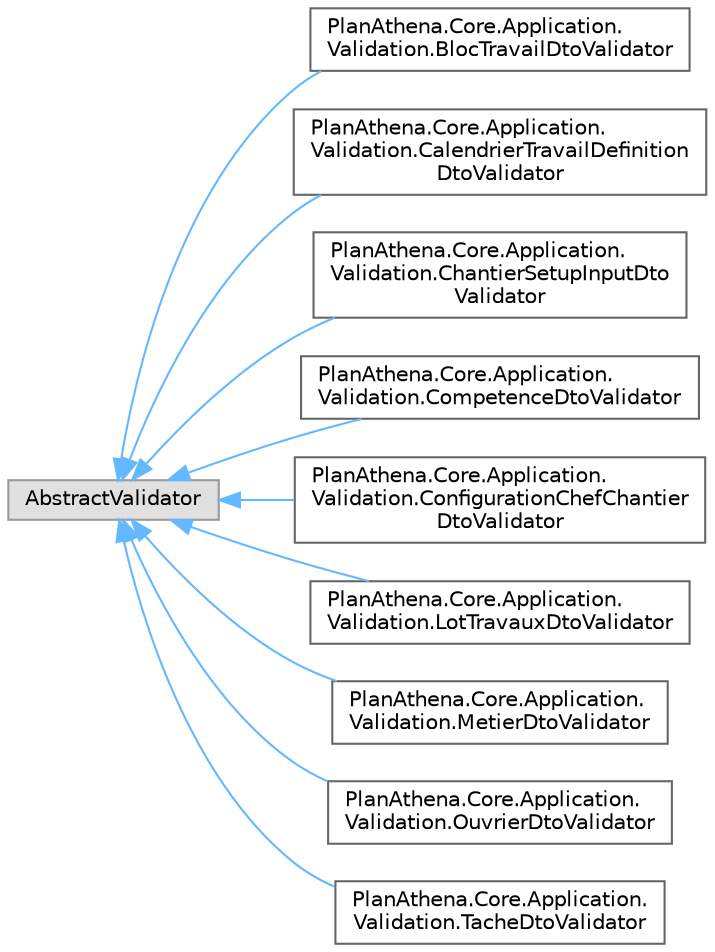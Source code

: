 digraph "Graphical Class Hierarchy"
{
 // LATEX_PDF_SIZE
  bgcolor="transparent";
  edge [fontname=Helvetica,fontsize=10,labelfontname=Helvetica,labelfontsize=10];
  node [fontname=Helvetica,fontsize=10,shape=box,height=0.2,width=0.4];
  rankdir="LR";
  Node0 [id="Node000000",label="AbstractValidator",height=0.2,width=0.4,color="grey60", fillcolor="#E0E0E0", style="filled",tooltip=" "];
  Node0 -> Node1 [id="edge1_Node000000_Node000001",dir="back",color="steelblue1",style="solid",tooltip=" "];
  Node1 [id="Node000001",label="PlanAthena.Core.Application.\lValidation.BlocTravailDtoValidator",height=0.2,width=0.4,color="grey40", fillcolor="white", style="filled",URL="$class_plan_athena_1_1_core_1_1_application_1_1_validation_1_1_bloc_travail_dto_validator.html",tooltip=" "];
  Node0 -> Node2 [id="edge2_Node000000_Node000002",dir="back",color="steelblue1",style="solid",tooltip=" "];
  Node2 [id="Node000002",label="PlanAthena.Core.Application.\lValidation.CalendrierTravailDefinition\lDtoValidator",height=0.2,width=0.4,color="grey40", fillcolor="white", style="filled",URL="$class_plan_athena_1_1_core_1_1_application_1_1_validation_1_1_calendrier_travail_definition_dto_validator.html",tooltip=" "];
  Node0 -> Node3 [id="edge3_Node000000_Node000003",dir="back",color="steelblue1",style="solid",tooltip=" "];
  Node3 [id="Node000003",label="PlanAthena.Core.Application.\lValidation.ChantierSetupInputDto\lValidator",height=0.2,width=0.4,color="grey40", fillcolor="white", style="filled",URL="$class_plan_athena_1_1_core_1_1_application_1_1_validation_1_1_chantier_setup_input_dto_validator.html",tooltip=" "];
  Node0 -> Node4 [id="edge4_Node000000_Node000004",dir="back",color="steelblue1",style="solid",tooltip=" "];
  Node4 [id="Node000004",label="PlanAthena.Core.Application.\lValidation.CompetenceDtoValidator",height=0.2,width=0.4,color="grey40", fillcolor="white", style="filled",URL="$class_plan_athena_1_1_core_1_1_application_1_1_validation_1_1_competence_dto_validator.html",tooltip=" "];
  Node0 -> Node5 [id="edge5_Node000000_Node000005",dir="back",color="steelblue1",style="solid",tooltip=" "];
  Node5 [id="Node000005",label="PlanAthena.Core.Application.\lValidation.ConfigurationChefChantier\lDtoValidator",height=0.2,width=0.4,color="grey40", fillcolor="white", style="filled",URL="$class_plan_athena_1_1_core_1_1_application_1_1_validation_1_1_configuration_chef_chantier_dto_validator.html",tooltip=" "];
  Node0 -> Node6 [id="edge6_Node000000_Node000006",dir="back",color="steelblue1",style="solid",tooltip=" "];
  Node6 [id="Node000006",label="PlanAthena.Core.Application.\lValidation.LotTravauxDtoValidator",height=0.2,width=0.4,color="grey40", fillcolor="white", style="filled",URL="$class_plan_athena_1_1_core_1_1_application_1_1_validation_1_1_lot_travaux_dto_validator.html",tooltip=" "];
  Node0 -> Node7 [id="edge7_Node000000_Node000007",dir="back",color="steelblue1",style="solid",tooltip=" "];
  Node7 [id="Node000007",label="PlanAthena.Core.Application.\lValidation.MetierDtoValidator",height=0.2,width=0.4,color="grey40", fillcolor="white", style="filled",URL="$class_plan_athena_1_1_core_1_1_application_1_1_validation_1_1_metier_dto_validator.html",tooltip=" "];
  Node0 -> Node8 [id="edge8_Node000000_Node000008",dir="back",color="steelblue1",style="solid",tooltip=" "];
  Node8 [id="Node000008",label="PlanAthena.Core.Application.\lValidation.OuvrierDtoValidator",height=0.2,width=0.4,color="grey40", fillcolor="white", style="filled",URL="$class_plan_athena_1_1_core_1_1_application_1_1_validation_1_1_ouvrier_dto_validator.html",tooltip=" "];
  Node0 -> Node9 [id="edge9_Node000000_Node000009",dir="back",color="steelblue1",style="solid",tooltip=" "];
  Node9 [id="Node000009",label="PlanAthena.Core.Application.\lValidation.TacheDtoValidator",height=0.2,width=0.4,color="grey40", fillcolor="white", style="filled",URL="$class_plan_athena_1_1_core_1_1_application_1_1_validation_1_1_tache_dto_validator.html",tooltip=" "];
}
